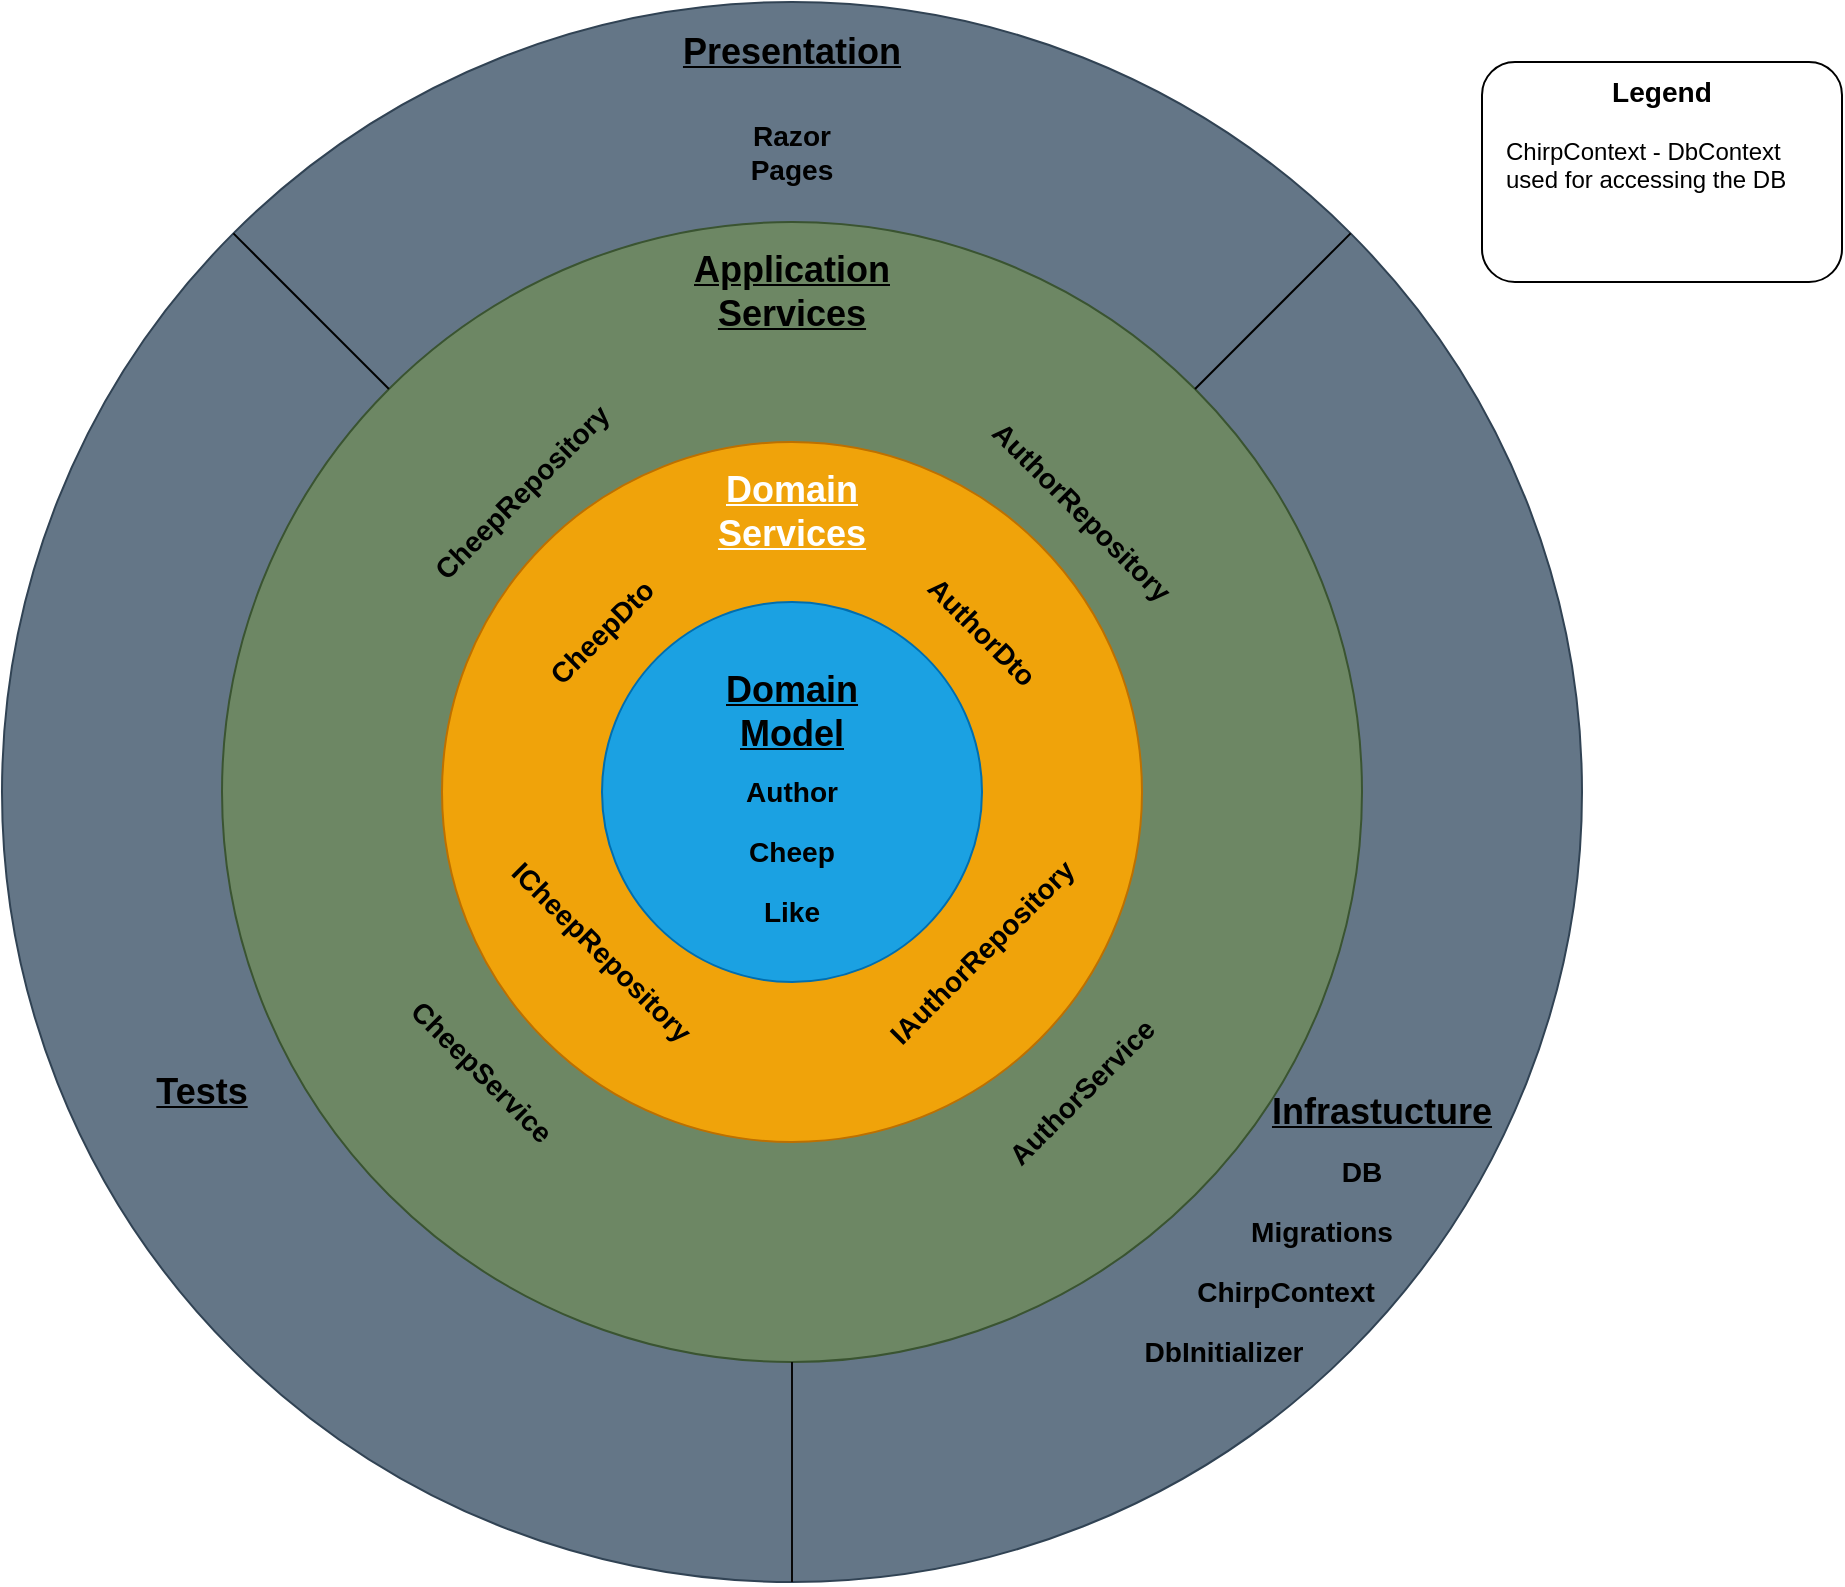 <?xml version="1.0" encoding="UTF-8"?>
<mxfile version="22.1.11" type="device">
  <diagram name="Page-1" id="0ciU3ZzYEzsX3uOXQf9y">
    <mxGraphModel dx="1764" dy="933" grid="0" gridSize="10" guides="1" tooltips="1" connect="1" arrows="1" fold="1" page="0" pageScale="1" pageWidth="1100" pageHeight="850" math="0" shadow="0">
      <root>
        <mxCell id="0" />
        <mxCell id="1" parent="0" />
        <mxCell id="UKk3BZXmkDFEpoiNczB_-30" value="" style="ellipse;whiteSpace=wrap;html=1;aspect=fixed;fillColor=#647687;fontColor=#ffffff;strokeColor=#314354;" parent="1" vertex="1">
          <mxGeometry x="30" y="40" width="790" height="790" as="geometry" />
        </mxCell>
        <mxCell id="UKk3BZXmkDFEpoiNczB_-4" value="" style="ellipse;whiteSpace=wrap;html=1;aspect=fixed;fillColor=#6d8764;strokeColor=#3A5431;fontColor=#ffffff;" parent="1" vertex="1">
          <mxGeometry x="140" y="150" width="570" height="570" as="geometry" />
        </mxCell>
        <mxCell id="UKk3BZXmkDFEpoiNczB_-3" value="" style="ellipse;whiteSpace=wrap;html=1;aspect=fixed;fillColor=#f0a30a;strokeColor=#BD7000;fontColor=#000000;" parent="1" vertex="1">
          <mxGeometry x="250" y="260" width="350" height="350" as="geometry" />
        </mxCell>
        <mxCell id="UKk3BZXmkDFEpoiNczB_-1" value="" style="ellipse;whiteSpace=wrap;html=1;aspect=fixed;labelPosition=center;verticalLabelPosition=middle;align=center;verticalAlign=middle;fontSize=20;fillColor=#1ba1e2;strokeColor=#006EAF;fontColor=#ffffff;" parent="1" vertex="1">
          <mxGeometry x="330" y="340" width="190" height="190" as="geometry" />
        </mxCell>
        <mxCell id="UKk3BZXmkDFEpoiNczB_-17" value="&lt;h2&gt;Domain Model&lt;/h2&gt;" style="text;html=1;strokeColor=none;fillColor=none;align=center;verticalAlign=middle;whiteSpace=wrap;rounded=0;fontStyle=4" parent="1" vertex="1">
          <mxGeometry x="395" y="380" width="60" height="30" as="geometry" />
        </mxCell>
        <mxCell id="UKk3BZXmkDFEpoiNczB_-18" value="&lt;h3&gt;Author&lt;/h3&gt;" style="text;html=1;strokeColor=none;fillColor=none;align=center;verticalAlign=middle;whiteSpace=wrap;rounded=0;" parent="1" vertex="1">
          <mxGeometry x="395" y="420" width="60" height="30" as="geometry" />
        </mxCell>
        <mxCell id="UKk3BZXmkDFEpoiNczB_-19" value="&lt;h3&gt;Cheep&lt;/h3&gt;" style="text;html=1;strokeColor=none;fillColor=none;align=center;verticalAlign=middle;whiteSpace=wrap;rounded=0;" parent="1" vertex="1">
          <mxGeometry x="395" y="450" width="60" height="30" as="geometry" />
        </mxCell>
        <mxCell id="UKk3BZXmkDFEpoiNczB_-20" value="&lt;h3&gt;Like&lt;/h3&gt;" style="text;html=1;strokeColor=none;fillColor=none;align=center;verticalAlign=middle;whiteSpace=wrap;rounded=0;" parent="1" vertex="1">
          <mxGeometry x="395" y="480" width="60" height="30" as="geometry" />
        </mxCell>
        <mxCell id="UKk3BZXmkDFEpoiNczB_-21" value="&lt;h2&gt;Domain Services&lt;/h2&gt;" style="text;html=1;strokeColor=none;fillColor=none;align=center;verticalAlign=middle;whiteSpace=wrap;rounded=0;fontStyle=4;labelBorderColor=none;fontColor=#FFFFFF;" parent="1" vertex="1">
          <mxGeometry x="395" y="280" width="60" height="30" as="geometry" />
        </mxCell>
        <mxCell id="UKk3BZXmkDFEpoiNczB_-22" value="&lt;h3&gt;AuthorDto&lt;/h3&gt;" style="text;html=1;strokeColor=none;fillColor=none;align=center;verticalAlign=middle;whiteSpace=wrap;rounded=0;rotation=45;" parent="1" vertex="1">
          <mxGeometry x="490" y="340" width="60" height="30" as="geometry" />
        </mxCell>
        <mxCell id="UKk3BZXmkDFEpoiNczB_-23" value="&lt;h3&gt;CheepDto&lt;/h3&gt;" style="text;html=1;strokeColor=none;fillColor=none;align=center;verticalAlign=middle;whiteSpace=wrap;rounded=0;rotation=-45;" parent="1" vertex="1">
          <mxGeometry x="300" y="340" width="60" height="30" as="geometry" />
        </mxCell>
        <mxCell id="UKk3BZXmkDFEpoiNczB_-24" value="&lt;h3&gt;IAuthorRepository&lt;/h3&gt;" style="text;html=1;strokeColor=none;fillColor=none;align=center;verticalAlign=middle;whiteSpace=wrap;rounded=0;rotation=-45;" parent="1" vertex="1">
          <mxGeometry x="490" y="500" width="60" height="30" as="geometry" />
        </mxCell>
        <mxCell id="UKk3BZXmkDFEpoiNczB_-25" value="&lt;h3&gt;ICheepRepository&lt;/h3&gt;" style="text;html=1;strokeColor=none;fillColor=none;align=center;verticalAlign=middle;whiteSpace=wrap;rounded=0;rotation=45;" parent="1" vertex="1">
          <mxGeometry x="300" y="500" width="60" height="30" as="geometry" />
        </mxCell>
        <mxCell id="UKk3BZXmkDFEpoiNczB_-26" value="&lt;h2&gt;Application Services&lt;/h2&gt;" style="text;html=1;strokeColor=none;fillColor=none;align=center;verticalAlign=middle;whiteSpace=wrap;rounded=0;fontStyle=4" parent="1" vertex="1">
          <mxGeometry x="395" y="170" width="60" height="30" as="geometry" />
        </mxCell>
        <mxCell id="UKk3BZXmkDFEpoiNczB_-27" value="&lt;h3&gt;ChirpContext&lt;/h3&gt;" style="text;html=1;strokeColor=none;fillColor=none;align=center;verticalAlign=middle;whiteSpace=wrap;rounded=0;" parent="1" vertex="1">
          <mxGeometry x="642" y="670" width="60" height="30" as="geometry" />
        </mxCell>
        <mxCell id="UKk3BZXmkDFEpoiNczB_-28" value="&lt;h3&gt;CheepRepository&lt;/h3&gt;" style="text;html=1;strokeColor=none;fillColor=none;align=center;verticalAlign=middle;whiteSpace=wrap;rounded=0;rotation=-45;" parent="1" vertex="1">
          <mxGeometry x="260" y="270" width="60" height="30" as="geometry" />
        </mxCell>
        <mxCell id="UKk3BZXmkDFEpoiNczB_-29" value="&lt;h3&gt;AuthorRepository&lt;/h3&gt;" style="text;html=1;strokeColor=none;fillColor=none;align=center;verticalAlign=middle;whiteSpace=wrap;rounded=0;rotation=45;" parent="1" vertex="1">
          <mxGeometry x="540" y="280" width="60" height="30" as="geometry" />
        </mxCell>
        <mxCell id="UKk3BZXmkDFEpoiNczB_-31" value="&lt;h2&gt;Presentation&lt;/h2&gt;" style="text;html=1;strokeColor=none;fillColor=none;align=center;verticalAlign=middle;whiteSpace=wrap;rounded=0;fontStyle=4" parent="1" vertex="1">
          <mxGeometry x="395" y="50" width="60" height="30" as="geometry" />
        </mxCell>
        <mxCell id="UKk3BZXmkDFEpoiNczB_-32" value="&lt;h2&gt;Tests&lt;/h2&gt;" style="text;html=1;strokeColor=none;fillColor=none;align=center;verticalAlign=middle;whiteSpace=wrap;rounded=0;fontStyle=4" parent="1" vertex="1">
          <mxGeometry x="100" y="570" width="60" height="30" as="geometry" />
        </mxCell>
        <mxCell id="UKk3BZXmkDFEpoiNczB_-33" value="&lt;h2&gt;Infrastucture&lt;/h2&gt;" style="text;html=1;strokeColor=none;fillColor=none;align=center;verticalAlign=middle;whiteSpace=wrap;rounded=0;fontStyle=4" parent="1" vertex="1">
          <mxGeometry x="690" y="580" width="60" height="30" as="geometry" />
        </mxCell>
        <mxCell id="UKk3BZXmkDFEpoiNczB_-34" value="&lt;h3&gt;CheepService&lt;/h3&gt;" style="text;html=1;strokeColor=none;fillColor=none;align=center;verticalAlign=middle;whiteSpace=wrap;rounded=0;rotation=45;" parent="1" vertex="1">
          <mxGeometry x="240" y="560" width="60" height="30" as="geometry" />
        </mxCell>
        <mxCell id="UKk3BZXmkDFEpoiNczB_-35" value="&lt;h3&gt;AuthorService&lt;/h3&gt;" style="text;html=1;strokeColor=none;fillColor=none;align=center;verticalAlign=middle;whiteSpace=wrap;rounded=0;rotation=-45;" parent="1" vertex="1">
          <mxGeometry x="540" y="570" width="60" height="30" as="geometry" />
        </mxCell>
        <mxCell id="UKk3BZXmkDFEpoiNczB_-36" value="&lt;h3&gt;Migrations&lt;/h3&gt;" style="text;html=1;strokeColor=none;fillColor=none;align=center;verticalAlign=middle;whiteSpace=wrap;rounded=0;" parent="1" vertex="1">
          <mxGeometry x="660" y="640" width="60" height="30" as="geometry" />
        </mxCell>
        <mxCell id="UKk3BZXmkDFEpoiNczB_-37" value="&lt;h3&gt;DbInitializer&lt;/h3&gt;" style="text;html=1;strokeColor=none;fillColor=none;align=center;verticalAlign=middle;whiteSpace=wrap;rounded=0;" parent="1" vertex="1">
          <mxGeometry x="611" y="700" width="60" height="30" as="geometry" />
        </mxCell>
        <mxCell id="UKk3BZXmkDFEpoiNczB_-42" value="" style="endArrow=none;html=1;rounded=0;entryX=0;entryY=0;entryDx=0;entryDy=0;exitX=0;exitY=0;exitDx=0;exitDy=0;strokeColor=#000000;" parent="1" source="UKk3BZXmkDFEpoiNczB_-4" target="UKk3BZXmkDFEpoiNczB_-30" edge="1">
          <mxGeometry width="50" height="50" relative="1" as="geometry">
            <mxPoint x="130" y="240" as="sourcePoint" />
            <mxPoint x="180" y="190" as="targetPoint" />
          </mxGeometry>
        </mxCell>
        <mxCell id="UKk3BZXmkDFEpoiNczB_-43" value="" style="endArrow=none;html=1;rounded=0;entryX=1;entryY=0;entryDx=0;entryDy=0;exitX=1;exitY=0;exitDx=0;exitDy=0;strokeColor=#000000;" parent="1" source="UKk3BZXmkDFEpoiNczB_-4" target="UKk3BZXmkDFEpoiNczB_-30" edge="1">
          <mxGeometry width="50" height="50" relative="1" as="geometry">
            <mxPoint x="660" y="240" as="sourcePoint" />
            <mxPoint x="710" y="190" as="targetPoint" />
          </mxGeometry>
        </mxCell>
        <mxCell id="UKk3BZXmkDFEpoiNczB_-44" value="" style="endArrow=none;html=1;rounded=0;entryX=0.5;entryY=1;entryDx=0;entryDy=0;exitX=0.5;exitY=1;exitDx=0;exitDy=0;strokeColor=#080808;" parent="1" source="UKk3BZXmkDFEpoiNczB_-30" target="UKk3BZXmkDFEpoiNczB_-4" edge="1">
          <mxGeometry width="50" height="50" relative="1" as="geometry">
            <mxPoint x="390" y="800" as="sourcePoint" />
            <mxPoint x="440" y="750" as="targetPoint" />
          </mxGeometry>
        </mxCell>
        <mxCell id="UKk3BZXmkDFEpoiNczB_-45" value="&lt;h3&gt;Razor Pages&lt;/h3&gt;" style="text;html=1;strokeColor=none;fillColor=none;align=center;verticalAlign=middle;whiteSpace=wrap;rounded=0;" parent="1" vertex="1">
          <mxGeometry x="395" y="100" width="60" height="30" as="geometry" />
        </mxCell>
        <mxCell id="UKk3BZXmkDFEpoiNczB_-46" value="&lt;h3&gt;DB&lt;/h3&gt;" style="text;html=1;strokeColor=none;fillColor=none;align=center;verticalAlign=middle;whiteSpace=wrap;rounded=0;" parent="1" vertex="1">
          <mxGeometry x="680" y="610" width="60" height="30" as="geometry" />
        </mxCell>
        <mxCell id="UKk3BZXmkDFEpoiNczB_-47" value="" style="rounded=1;whiteSpace=wrap;html=1;" parent="1" vertex="1">
          <mxGeometry x="770" y="70" width="180" height="110" as="geometry" />
        </mxCell>
        <mxCell id="UKk3BZXmkDFEpoiNczB_-48" value="&lt;h3&gt;Legend&lt;/h3&gt;" style="text;html=1;strokeColor=none;fillColor=none;align=center;verticalAlign=middle;whiteSpace=wrap;rounded=0;" parent="1" vertex="1">
          <mxGeometry x="830" y="70" width="60" height="30" as="geometry" />
        </mxCell>
        <mxCell id="UKk3BZXmkDFEpoiNczB_-49" value="ChirpContext - DbContext used for accessing the DB" style="text;html=1;strokeColor=none;fillColor=none;align=left;verticalAlign=top;whiteSpace=wrap;rounded=0;" parent="1" vertex="1">
          <mxGeometry x="780" y="101" width="160" height="69" as="geometry" />
        </mxCell>
      </root>
    </mxGraphModel>
  </diagram>
</mxfile>
